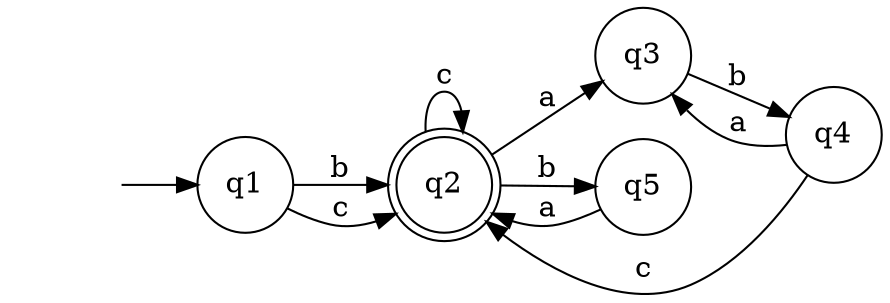 digraph G {
  rankdir = LR;
  node [shape = doublecircle]; q2;
  node [shape = circle];
  q1 -> q2 [label = "b"];
  q1 -> q2 [label = "c"];
  q2 -> q2 [label = "c"];
  q2 -> q3 [label = "a"];
  q3 -> q4 [label = "b"];
  q4 -> q3 [label = "a"];
  q4 -> q2 [label = "c"];
  q2 -> q5 [label = "b"];
  q5 -> q2 [label = "a"];

  node [shape = none, label = ""] 0;
  0 -> q1;
}

